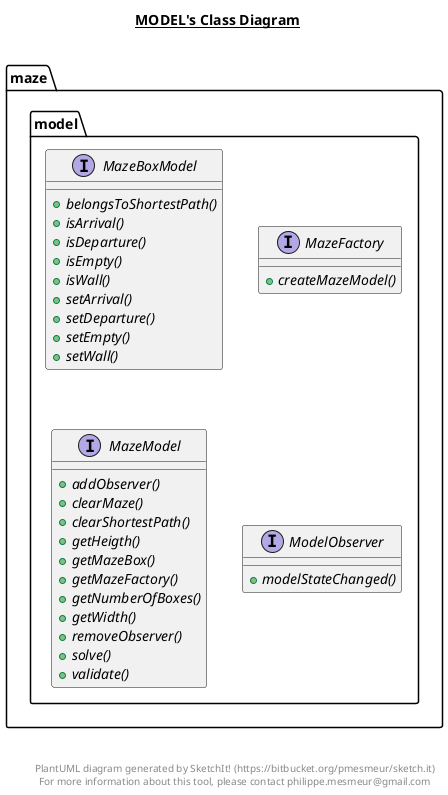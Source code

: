 @startuml

title __MODEL's Class Diagram__\n

  namespace maze {
    namespace model {
      interface maze.model.MazeBoxModel {
          {abstract} + belongsToShortestPath()
          {abstract} + isArrival()
          {abstract} + isDeparture()
          {abstract} + isEmpty()
          {abstract} + isWall()
          {abstract} + setArrival()
          {abstract} + setDeparture()
          {abstract} + setEmpty()
          {abstract} + setWall()
      }
    }
  }
  

  namespace maze {
    namespace model {
      interface maze.model.MazeFactory {
          {abstract} + createMazeModel()
      }
    }
  }
  

  namespace maze {
    namespace model {
      interface maze.model.MazeModel {
          {abstract} + addObserver()
          {abstract} + clearMaze()
          {abstract} + clearShortestPath()
          {abstract} + getHeigth()
          {abstract} + getMazeBox()
          {abstract} + getMazeFactory()
          {abstract} + getNumberOfBoxes()
          {abstract} + getWidth()
          {abstract} + removeObserver()
          {abstract} + solve()
          {abstract} + validate()
      }
    }
  }
  

  namespace maze {
    namespace model {
      interface maze.model.ModelObserver {
          {abstract} + modelStateChanged()
      }
    }
  }
  



right footer


PlantUML diagram generated by SketchIt! (https://bitbucket.org/pmesmeur/sketch.it)
For more information about this tool, please contact philippe.mesmeur@gmail.com
endfooter

@enduml
